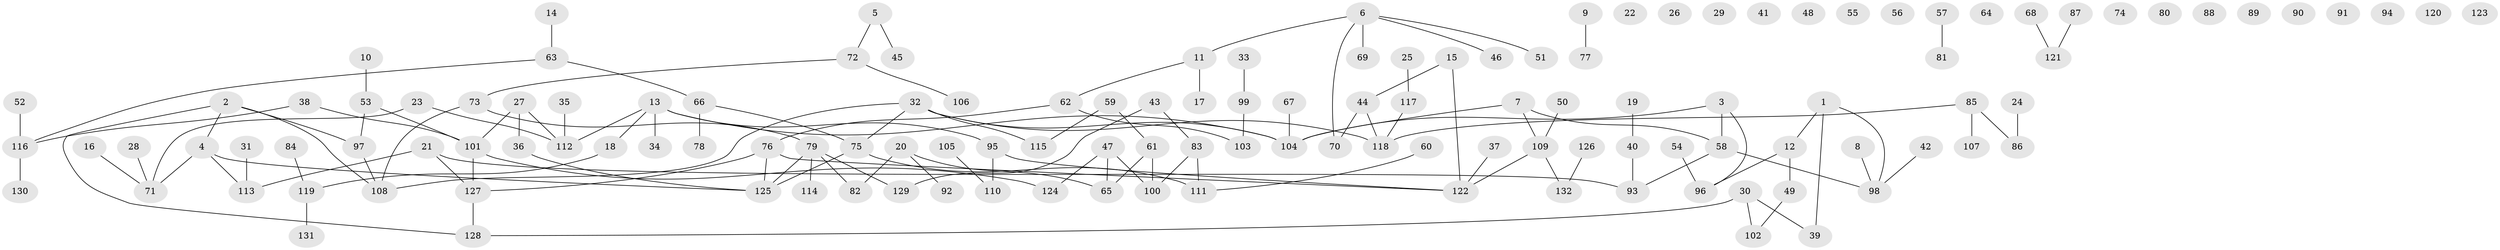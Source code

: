 // coarse degree distribution, {4: 0.07608695652173914, 6: 0.021739130434782608, 2: 0.17391304347826086, 5: 0.08695652173913043, 3: 0.13043478260869565, 0: 0.1956521739130435, 1: 0.29347826086956524, 8: 0.010869565217391304, 7: 0.010869565217391304}
// Generated by graph-tools (version 1.1) at 2025/23/03/03/25 07:23:29]
// undirected, 132 vertices, 135 edges
graph export_dot {
graph [start="1"]
  node [color=gray90,style=filled];
  1;
  2;
  3;
  4;
  5;
  6;
  7;
  8;
  9;
  10;
  11;
  12;
  13;
  14;
  15;
  16;
  17;
  18;
  19;
  20;
  21;
  22;
  23;
  24;
  25;
  26;
  27;
  28;
  29;
  30;
  31;
  32;
  33;
  34;
  35;
  36;
  37;
  38;
  39;
  40;
  41;
  42;
  43;
  44;
  45;
  46;
  47;
  48;
  49;
  50;
  51;
  52;
  53;
  54;
  55;
  56;
  57;
  58;
  59;
  60;
  61;
  62;
  63;
  64;
  65;
  66;
  67;
  68;
  69;
  70;
  71;
  72;
  73;
  74;
  75;
  76;
  77;
  78;
  79;
  80;
  81;
  82;
  83;
  84;
  85;
  86;
  87;
  88;
  89;
  90;
  91;
  92;
  93;
  94;
  95;
  96;
  97;
  98;
  99;
  100;
  101;
  102;
  103;
  104;
  105;
  106;
  107;
  108;
  109;
  110;
  111;
  112;
  113;
  114;
  115;
  116;
  117;
  118;
  119;
  120;
  121;
  122;
  123;
  124;
  125;
  126;
  127;
  128;
  129;
  130;
  131;
  132;
  1 -- 12;
  1 -- 39;
  1 -- 98;
  2 -- 4;
  2 -- 97;
  2 -- 108;
  2 -- 128;
  3 -- 58;
  3 -- 96;
  3 -- 104;
  4 -- 71;
  4 -- 113;
  4 -- 125;
  5 -- 45;
  5 -- 72;
  6 -- 11;
  6 -- 46;
  6 -- 51;
  6 -- 69;
  6 -- 70;
  7 -- 58;
  7 -- 104;
  7 -- 109;
  8 -- 98;
  9 -- 77;
  10 -- 53;
  11 -- 17;
  11 -- 62;
  12 -- 49;
  12 -- 96;
  13 -- 18;
  13 -- 34;
  13 -- 95;
  13 -- 104;
  13 -- 112;
  14 -- 63;
  15 -- 44;
  15 -- 122;
  16 -- 71;
  18 -- 119;
  19 -- 40;
  20 -- 65;
  20 -- 82;
  20 -- 92;
  21 -- 93;
  21 -- 113;
  21 -- 127;
  23 -- 71;
  23 -- 112;
  24 -- 86;
  25 -- 117;
  27 -- 36;
  27 -- 101;
  27 -- 112;
  28 -- 71;
  30 -- 39;
  30 -- 102;
  30 -- 128;
  31 -- 113;
  32 -- 75;
  32 -- 104;
  32 -- 108;
  32 -- 115;
  32 -- 118;
  33 -- 99;
  35 -- 112;
  36 -- 125;
  37 -- 122;
  38 -- 101;
  38 -- 116;
  40 -- 93;
  42 -- 98;
  43 -- 83;
  43 -- 129;
  44 -- 70;
  44 -- 118;
  47 -- 65;
  47 -- 100;
  47 -- 124;
  49 -- 102;
  50 -- 109;
  52 -- 116;
  53 -- 97;
  53 -- 101;
  54 -- 96;
  57 -- 81;
  58 -- 93;
  58 -- 98;
  59 -- 61;
  59 -- 115;
  60 -- 111;
  61 -- 65;
  61 -- 100;
  62 -- 76;
  62 -- 103;
  63 -- 66;
  63 -- 116;
  66 -- 75;
  66 -- 78;
  67 -- 104;
  68 -- 121;
  72 -- 73;
  72 -- 106;
  73 -- 79;
  73 -- 108;
  75 -- 111;
  75 -- 125;
  76 -- 122;
  76 -- 125;
  76 -- 127;
  79 -- 82;
  79 -- 114;
  79 -- 125;
  79 -- 129;
  83 -- 100;
  83 -- 111;
  84 -- 119;
  85 -- 86;
  85 -- 107;
  85 -- 118;
  87 -- 121;
  95 -- 110;
  95 -- 122;
  97 -- 108;
  99 -- 103;
  101 -- 124;
  101 -- 127;
  105 -- 110;
  109 -- 122;
  109 -- 132;
  116 -- 130;
  117 -- 118;
  119 -- 131;
  126 -- 132;
  127 -- 128;
}

